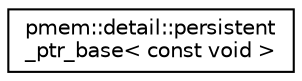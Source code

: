 digraph "Graphical Class Hierarchy"
{
  edge [fontname="Helvetica",fontsize="10",labelfontname="Helvetica",labelfontsize="10"];
  node [fontname="Helvetica",fontsize="10",shape=record];
  rankdir="LR";
  Node1 [label="pmem::detail::persistent\l_ptr_base\< const void \>",height=0.2,width=0.4,color="black", fillcolor="white", style="filled",URL="$classpmem_1_1detail_1_1persistent__ptr__base.html"];
}
